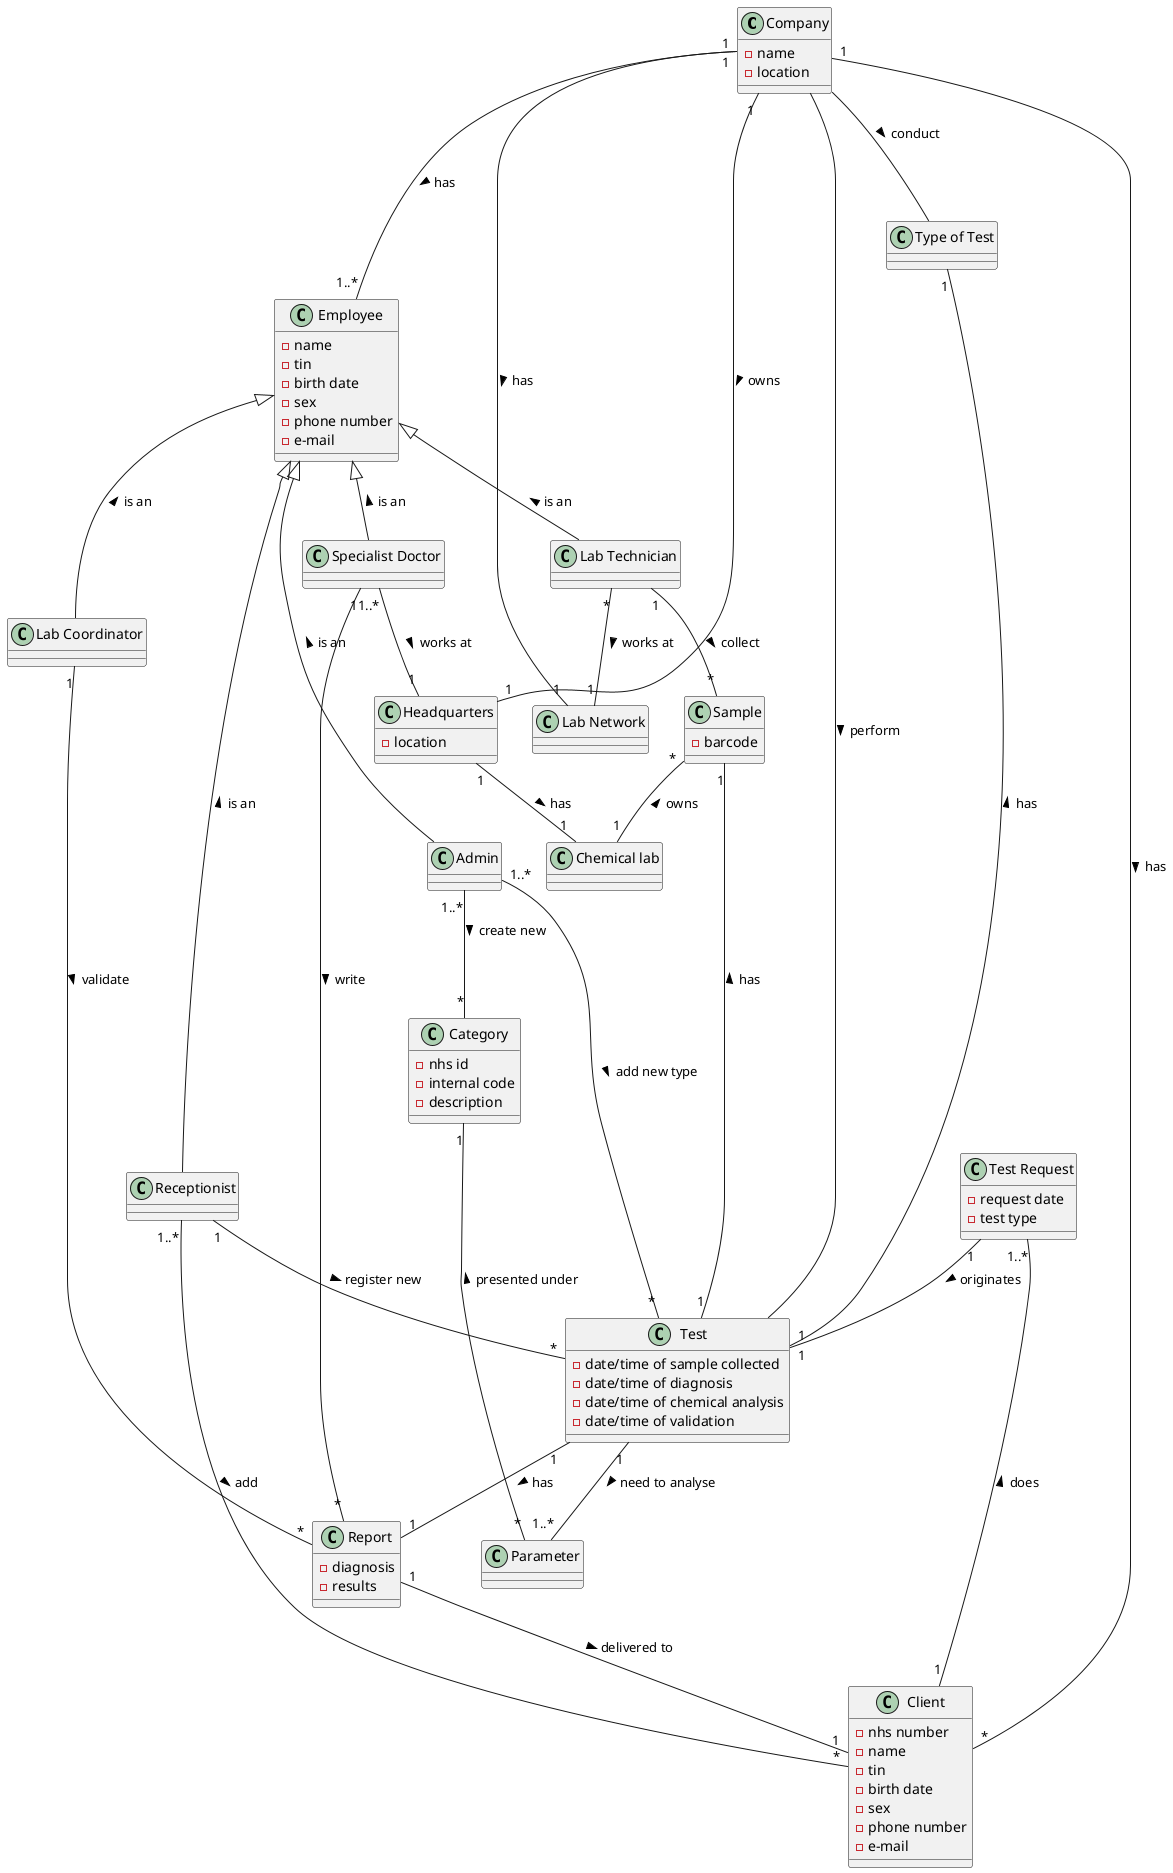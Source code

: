 @startuml
'https://plantuml.com/sequence-diagram

top to bottom direction

Company"1" --- "1..*"Employee : > has
Company"1" -- "*"Client : > has
Company"1" -- "1""Lab Network" : > has
"Lab Technician""*" -- "1""Lab Network" : > works at
Receptionist"1" -- "*"Test : > register new
Employee <|-- "Lab Technician" : < is an
Employee <|-- Receptionist : < is an
Headquarters"1" -- "1""Chemical lab" : > has
Company"1" -- "1"Headquarters : > owns
Receptionist"1..*" -- "*"Client : > add
Employee <|-- "Lab Coordinator" : < is an
Employee <|---- Admin : < is an
Employee <|-- "Specialist Doctor" : < is an
Admin"1..*" ---- "*"Test : > add new type
Test"1" -- "1"Report : > has
"Lab Technician""1" -- "*"Sample : > collect
Sample"1" -- "1"Test : < has
Company -- "Type of Test" : > conduct
Company -- Test : > perform
"Test Request""1..*" -- "1""Client" : < does
"Specialist Doctor""1" -- "*"Report : > write
"Specialist Doctor""1..*" -- "1"Headquarters : > works at
Report"1" -- "1"Client : > delivered to
Sample"*" -- "1""Chemical lab" : < owns
"Lab Coordinator""1" -- "*"Report : > validate

"Test Request""1" -- "1"Test : > originates

"Type of Test""1" -- "1""Test" : < has

Admin"1..*" -- "*"Category : > create new

Category"1" -- "*"Parameter : < presented under

Test"1" -- "1..*"Parameter : > need to analyse

class Client{
-nhs number
-name
-tin
-birth date
-sex
-phone number
-e-mail
}

class Sample{
-barcode
}

class Report{
-diagnosis
-results
}

class Employee{
-name
-tin
-birth date
-sex
-phone number
-e-mail
}

class "Test Request"{
-request date
-test type
}

class Company{
-name
-location
}

class Headquarters{
-location
}

class Test{
-date/time of sample collected
-date/time of diagnosis
-date/time of chemical analysis
-date/time of validation
}

class Category{
-nhs id
-internal code
-description
}

@enduml